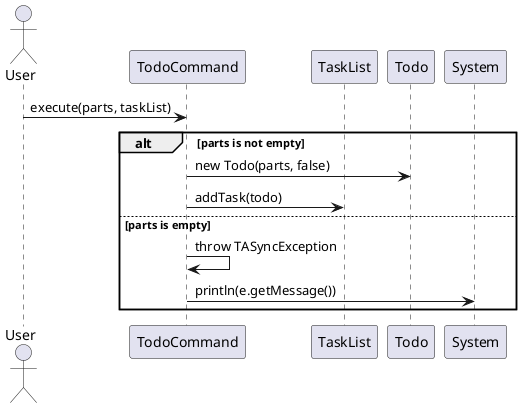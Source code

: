 @startuml
'https://plantuml.com/sequence-diagram
actor User


participant "TodoCommand" as TodoCmd
participant "TaskList" as TaskList
participant "Todo" as Todo

User -> TodoCmd : execute(parts, taskList)

alt parts is not empty
    TodoCmd -> Todo : new Todo(parts, false)
    TodoCmd -> TaskList : addTask(todo)
else parts is empty
    TodoCmd -> TodoCmd : throw TASyncException
    TodoCmd -> System : println(e.getMessage())
end

@enduml